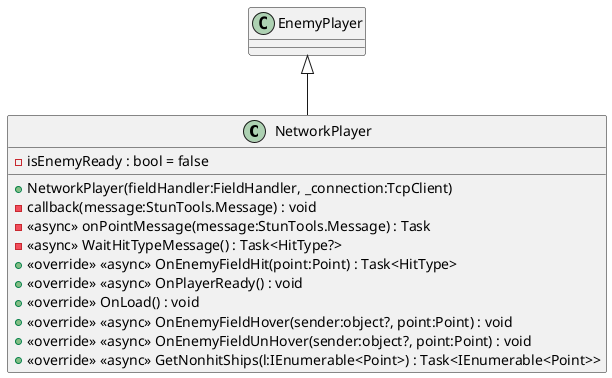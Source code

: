 @startuml
class NetworkPlayer {
    - isEnemyReady : bool = false
    + NetworkPlayer(fieldHandler:FieldHandler, _connection:TcpClient)
    - callback(message:StunTools.Message) : void
    - <<async>> onPointMessage(message:StunTools.Message) : Task
    - <<async>> WaitHitTypeMessage() : Task<HitType?>
    + <<override>> <<async>> OnEnemyFieldHit(point:Point) : Task<HitType>
    + <<override>> <<async>> OnPlayerReady() : void
    + <<override>> OnLoad() : void
    + <<override>> <<async>> OnEnemyFieldHover(sender:object?, point:Point) : void
    + <<override>> <<async>> OnEnemyFieldUnHover(sender:object?, point:Point) : void
    + <<override>> <<async>> GetNonhitShips(l:IEnumerable<Point>) : Task<IEnumerable<Point>>
}
EnemyPlayer <|-- NetworkPlayer
@enduml
